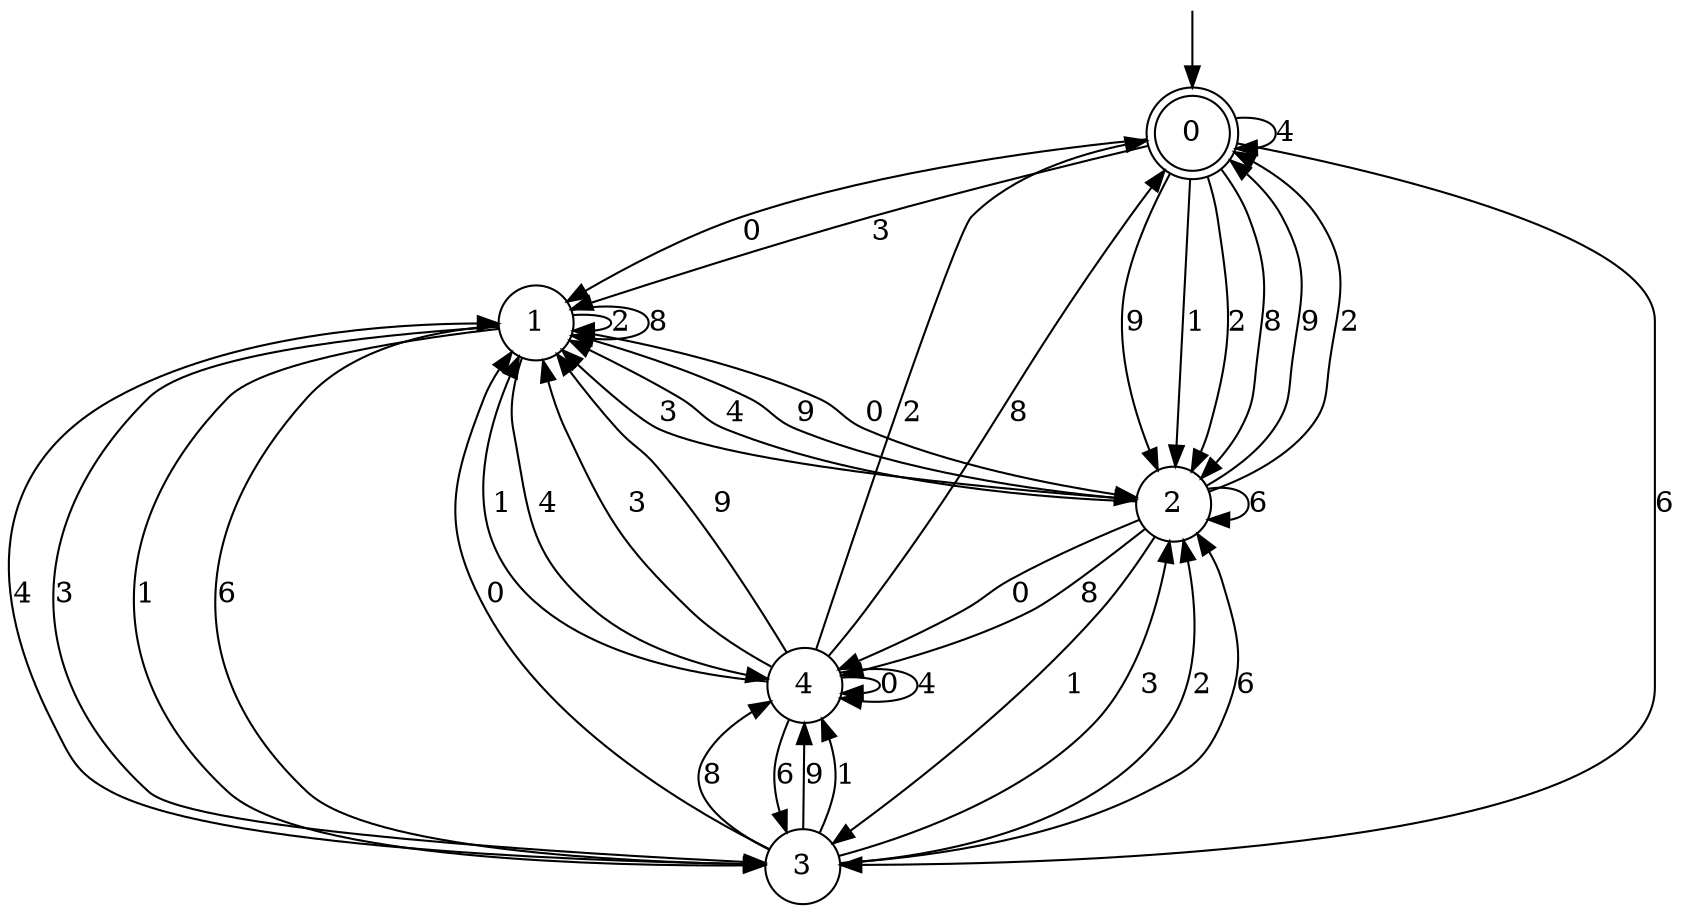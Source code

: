 digraph g {

	s0 [shape="doublecircle" label="0"];
	s1 [shape="circle" label="1"];
	s2 [shape="circle" label="2"];
	s3 [shape="circle" label="3"];
	s4 [shape="circle" label="4"];
	s0 -> s1 [label="3"];
	s0 -> s2 [label="9"];
	s0 -> s1 [label="0"];
	s0 -> s0 [label="4"];
	s0 -> s2 [label="1"];
	s0 -> s2 [label="2"];
	s0 -> s2 [label="8"];
	s0 -> s3 [label="6"];
	s1 -> s3 [label="3"];
	s1 -> s2 [label="9"];
	s1 -> s2 [label="0"];
	s1 -> s4 [label="4"];
	s1 -> s3 [label="1"];
	s1 -> s1 [label="2"];
	s1 -> s1 [label="8"];
	s1 -> s3 [label="6"];
	s2 -> s1 [label="3"];
	s2 -> s0 [label="9"];
	s2 -> s4 [label="0"];
	s2 -> s1 [label="4"];
	s2 -> s3 [label="1"];
	s2 -> s0 [label="2"];
	s2 -> s4 [label="8"];
	s2 -> s2 [label="6"];
	s3 -> s2 [label="3"];
	s3 -> s4 [label="9"];
	s3 -> s1 [label="0"];
	s3 -> s1 [label="4"];
	s3 -> s4 [label="1"];
	s3 -> s2 [label="2"];
	s3 -> s4 [label="8"];
	s3 -> s2 [label="6"];
	s4 -> s1 [label="3"];
	s4 -> s1 [label="9"];
	s4 -> s4 [label="0"];
	s4 -> s4 [label="4"];
	s4 -> s1 [label="1"];
	s4 -> s0 [label="2"];
	s4 -> s0 [label="8"];
	s4 -> s3 [label="6"];

__start0 [label="" shape="none" width="0" height="0"];
__start0 -> s0;

}
